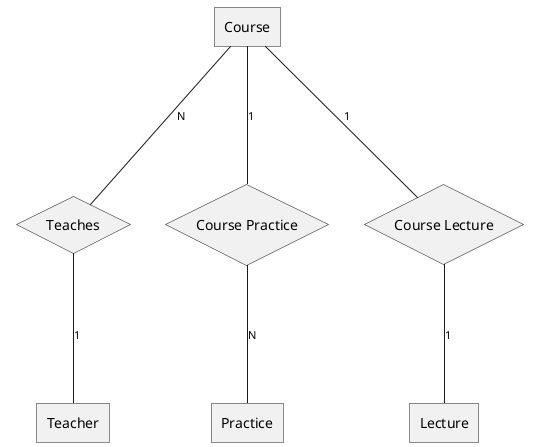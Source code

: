 @startchen

entity Course {
}

entity Lecture {
}

entity Teacher {
}

entity Practice {
}

relationship Teaches {
}

relationship "Course Practice" as CoursePractice {
}

relationship "Course Lecture" as CourseLecture {
}

Course -1- CourseLecture
CourseLecture -1- Lecture

Course -N- Teaches
Teaches -1- Teacher

Course -1- CoursePractice
CoursePractice -N- Practice

@endchen
